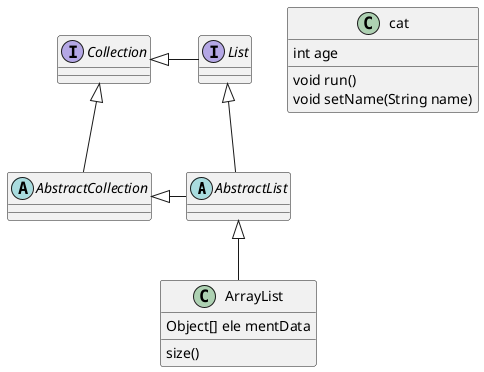 @startuml
'https://plantuml.com/class-diagram

abstract class AbstractList
abstract AbstractCollection
interface List
interface Collection


List <|-- AbstractList
Collection <|-- AbstractCollection

Collection <|- List
AbstractCollection <|- AbstractList
AbstractList <|-- ArrayList

class ArrayList {
Object[] ele mentData
size()

}
'下面是一个大猫猫
class cat{
    int age
    void run()
    void setName(String name)
}


@enduml